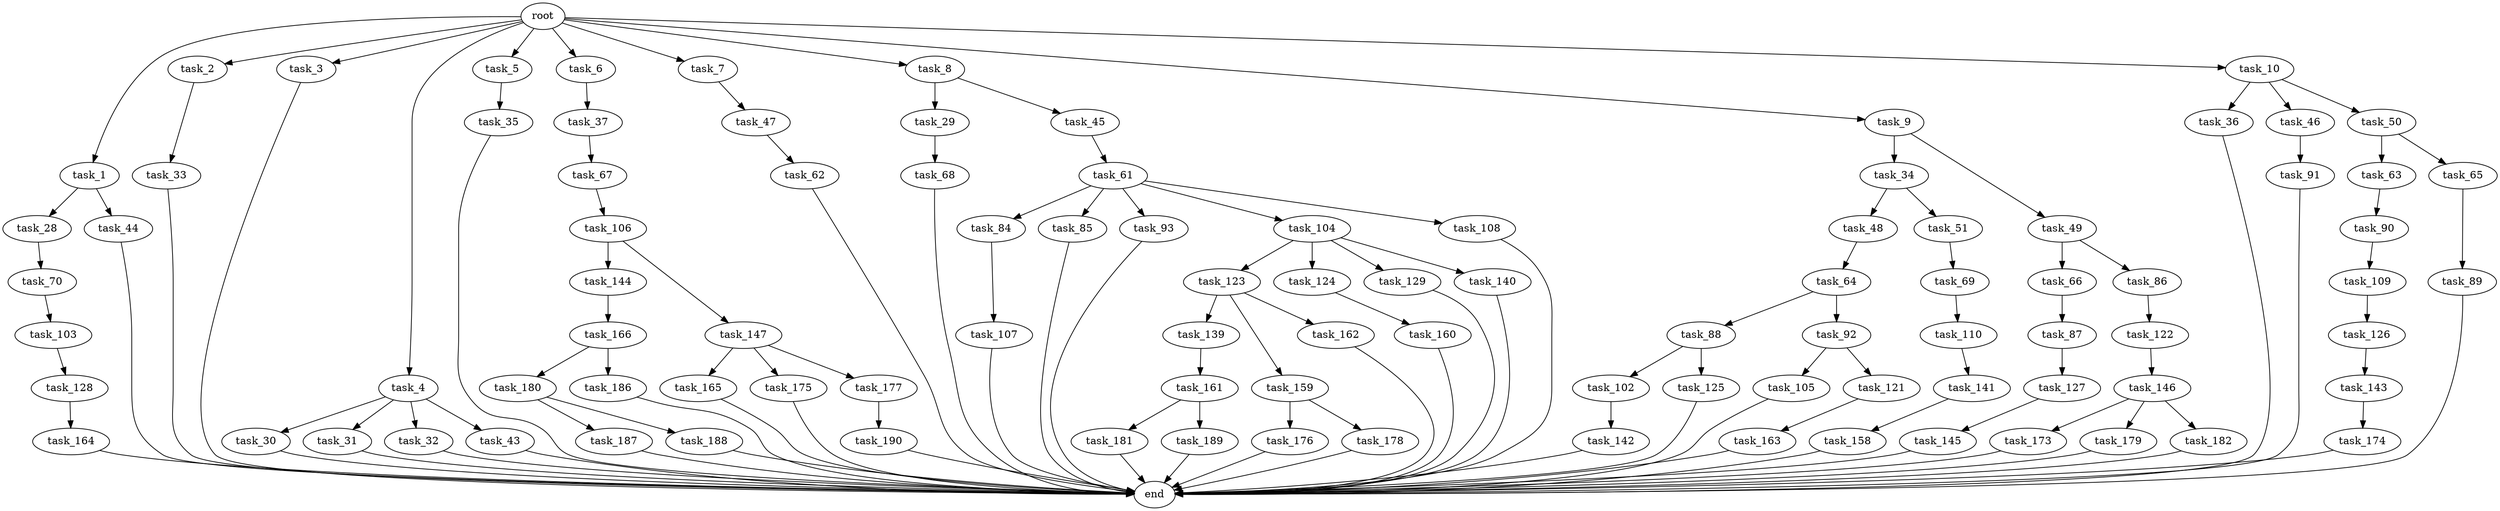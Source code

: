 digraph G {
  root [size="0.000000"];
  task_1 [size="10.240000"];
  task_2 [size="10.240000"];
  task_3 [size="10.240000"];
  task_4 [size="10.240000"];
  task_5 [size="10.240000"];
  task_6 [size="10.240000"];
  task_7 [size="10.240000"];
  task_8 [size="10.240000"];
  task_9 [size="10.240000"];
  task_10 [size="10.240000"];
  task_28 [size="4209067950.080000"];
  task_29 [size="773094113.280000"];
  task_30 [size="343597383.680000"];
  task_31 [size="343597383.680000"];
  task_32 [size="343597383.680000"];
  task_33 [size="4209067950.080000"];
  task_34 [size="1374389534.720000"];
  task_35 [size="4209067950.080000"];
  task_36 [size="4209067950.080000"];
  task_37 [size="3092376453.120000"];
  task_43 [size="343597383.680000"];
  task_44 [size="4209067950.080000"];
  task_45 [size="773094113.280000"];
  task_46 [size="4209067950.080000"];
  task_47 [size="5497558138.880000"];
  task_48 [size="6957847019.520000"];
  task_49 [size="1374389534.720000"];
  task_50 [size="4209067950.080000"];
  task_51 [size="6957847019.520000"];
  task_61 [size="343597383.680000"];
  task_62 [size="3092376453.120000"];
  task_63 [size="773094113.280000"];
  task_64 [size="2147483648.000000"];
  task_65 [size="773094113.280000"];
  task_66 [size="773094113.280000"];
  task_67 [size="773094113.280000"];
  task_68 [size="343597383.680000"];
  task_69 [size="343597383.680000"];
  task_70 [size="1374389534.720000"];
  task_84 [size="6957847019.520000"];
  task_85 [size="6957847019.520000"];
  task_86 [size="773094113.280000"];
  task_87 [size="2147483648.000000"];
  task_88 [size="8589934592.000000"];
  task_89 [size="773094113.280000"];
  task_90 [size="4209067950.080000"];
  task_91 [size="1374389534.720000"];
  task_92 [size="8589934592.000000"];
  task_93 [size="6957847019.520000"];
  task_102 [size="2147483648.000000"];
  task_103 [size="5497558138.880000"];
  task_104 [size="6957847019.520000"];
  task_105 [size="5497558138.880000"];
  task_106 [size="1374389534.720000"];
  task_107 [size="4209067950.080000"];
  task_108 [size="6957847019.520000"];
  task_109 [size="6957847019.520000"];
  task_110 [size="2147483648.000000"];
  task_121 [size="5497558138.880000"];
  task_122 [size="5497558138.880000"];
  task_123 [size="5497558138.880000"];
  task_124 [size="5497558138.880000"];
  task_125 [size="2147483648.000000"];
  task_126 [size="8589934592.000000"];
  task_127 [size="3092376453.120000"];
  task_128 [size="773094113.280000"];
  task_129 [size="5497558138.880000"];
  task_139 [size="2147483648.000000"];
  task_140 [size="5497558138.880000"];
  task_141 [size="343597383.680000"];
  task_142 [size="8589934592.000000"];
  task_143 [size="1374389534.720000"];
  task_144 [size="2147483648.000000"];
  task_145 [size="1374389534.720000"];
  task_146 [size="1374389534.720000"];
  task_147 [size="2147483648.000000"];
  task_158 [size="5497558138.880000"];
  task_159 [size="2147483648.000000"];
  task_160 [size="343597383.680000"];
  task_161 [size="3092376453.120000"];
  task_162 [size="2147483648.000000"];
  task_163 [size="3092376453.120000"];
  task_164 [size="773094113.280000"];
  task_165 [size="4209067950.080000"];
  task_166 [size="773094113.280000"];
  task_173 [size="6957847019.520000"];
  task_174 [size="1374389534.720000"];
  task_175 [size="4209067950.080000"];
  task_176 [size="4209067950.080000"];
  task_177 [size="4209067950.080000"];
  task_178 [size="4209067950.080000"];
  task_179 [size="6957847019.520000"];
  task_180 [size="3092376453.120000"];
  task_181 [size="3092376453.120000"];
  task_182 [size="6957847019.520000"];
  task_186 [size="3092376453.120000"];
  task_187 [size="5497558138.880000"];
  task_188 [size="5497558138.880000"];
  task_189 [size="3092376453.120000"];
  task_190 [size="1374389534.720000"];
  end [size="0.000000"];

  root -> task_1 [size="1.000000"];
  root -> task_2 [size="1.000000"];
  root -> task_3 [size="1.000000"];
  root -> task_4 [size="1.000000"];
  root -> task_5 [size="1.000000"];
  root -> task_6 [size="1.000000"];
  root -> task_7 [size="1.000000"];
  root -> task_8 [size="1.000000"];
  root -> task_9 [size="1.000000"];
  root -> task_10 [size="1.000000"];
  task_1 -> task_28 [size="411041792.000000"];
  task_1 -> task_44 [size="411041792.000000"];
  task_2 -> task_33 [size="411041792.000000"];
  task_3 -> end [size="1.000000"];
  task_4 -> task_30 [size="33554432.000000"];
  task_4 -> task_31 [size="33554432.000000"];
  task_4 -> task_32 [size="33554432.000000"];
  task_4 -> task_43 [size="33554432.000000"];
  task_5 -> task_35 [size="411041792.000000"];
  task_6 -> task_37 [size="301989888.000000"];
  task_7 -> task_47 [size="536870912.000000"];
  task_8 -> task_29 [size="75497472.000000"];
  task_8 -> task_45 [size="75497472.000000"];
  task_9 -> task_34 [size="134217728.000000"];
  task_9 -> task_49 [size="134217728.000000"];
  task_10 -> task_36 [size="411041792.000000"];
  task_10 -> task_46 [size="411041792.000000"];
  task_10 -> task_50 [size="411041792.000000"];
  task_28 -> task_70 [size="134217728.000000"];
  task_29 -> task_68 [size="33554432.000000"];
  task_30 -> end [size="1.000000"];
  task_31 -> end [size="1.000000"];
  task_32 -> end [size="1.000000"];
  task_33 -> end [size="1.000000"];
  task_34 -> task_48 [size="679477248.000000"];
  task_34 -> task_51 [size="679477248.000000"];
  task_35 -> end [size="1.000000"];
  task_36 -> end [size="1.000000"];
  task_37 -> task_67 [size="75497472.000000"];
  task_43 -> end [size="1.000000"];
  task_44 -> end [size="1.000000"];
  task_45 -> task_61 [size="33554432.000000"];
  task_46 -> task_91 [size="134217728.000000"];
  task_47 -> task_62 [size="301989888.000000"];
  task_48 -> task_64 [size="209715200.000000"];
  task_49 -> task_66 [size="75497472.000000"];
  task_49 -> task_86 [size="75497472.000000"];
  task_50 -> task_63 [size="75497472.000000"];
  task_50 -> task_65 [size="75497472.000000"];
  task_51 -> task_69 [size="33554432.000000"];
  task_61 -> task_84 [size="679477248.000000"];
  task_61 -> task_85 [size="679477248.000000"];
  task_61 -> task_93 [size="679477248.000000"];
  task_61 -> task_104 [size="679477248.000000"];
  task_61 -> task_108 [size="679477248.000000"];
  task_62 -> end [size="1.000000"];
  task_63 -> task_90 [size="411041792.000000"];
  task_64 -> task_88 [size="838860800.000000"];
  task_64 -> task_92 [size="838860800.000000"];
  task_65 -> task_89 [size="75497472.000000"];
  task_66 -> task_87 [size="209715200.000000"];
  task_67 -> task_106 [size="134217728.000000"];
  task_68 -> end [size="1.000000"];
  task_69 -> task_110 [size="209715200.000000"];
  task_70 -> task_103 [size="536870912.000000"];
  task_84 -> task_107 [size="411041792.000000"];
  task_85 -> end [size="1.000000"];
  task_86 -> task_122 [size="536870912.000000"];
  task_87 -> task_127 [size="301989888.000000"];
  task_88 -> task_102 [size="209715200.000000"];
  task_88 -> task_125 [size="209715200.000000"];
  task_89 -> end [size="1.000000"];
  task_90 -> task_109 [size="679477248.000000"];
  task_91 -> end [size="1.000000"];
  task_92 -> task_105 [size="536870912.000000"];
  task_92 -> task_121 [size="536870912.000000"];
  task_93 -> end [size="1.000000"];
  task_102 -> task_142 [size="838860800.000000"];
  task_103 -> task_128 [size="75497472.000000"];
  task_104 -> task_123 [size="536870912.000000"];
  task_104 -> task_124 [size="536870912.000000"];
  task_104 -> task_129 [size="536870912.000000"];
  task_104 -> task_140 [size="536870912.000000"];
  task_105 -> end [size="1.000000"];
  task_106 -> task_144 [size="209715200.000000"];
  task_106 -> task_147 [size="209715200.000000"];
  task_107 -> end [size="1.000000"];
  task_108 -> end [size="1.000000"];
  task_109 -> task_126 [size="838860800.000000"];
  task_110 -> task_141 [size="33554432.000000"];
  task_121 -> task_163 [size="301989888.000000"];
  task_122 -> task_146 [size="134217728.000000"];
  task_123 -> task_139 [size="209715200.000000"];
  task_123 -> task_159 [size="209715200.000000"];
  task_123 -> task_162 [size="209715200.000000"];
  task_124 -> task_160 [size="33554432.000000"];
  task_125 -> end [size="1.000000"];
  task_126 -> task_143 [size="134217728.000000"];
  task_127 -> task_145 [size="134217728.000000"];
  task_128 -> task_164 [size="75497472.000000"];
  task_129 -> end [size="1.000000"];
  task_139 -> task_161 [size="301989888.000000"];
  task_140 -> end [size="1.000000"];
  task_141 -> task_158 [size="536870912.000000"];
  task_142 -> end [size="1.000000"];
  task_143 -> task_174 [size="134217728.000000"];
  task_144 -> task_166 [size="75497472.000000"];
  task_145 -> end [size="1.000000"];
  task_146 -> task_173 [size="679477248.000000"];
  task_146 -> task_179 [size="679477248.000000"];
  task_146 -> task_182 [size="679477248.000000"];
  task_147 -> task_165 [size="411041792.000000"];
  task_147 -> task_175 [size="411041792.000000"];
  task_147 -> task_177 [size="411041792.000000"];
  task_158 -> end [size="1.000000"];
  task_159 -> task_176 [size="411041792.000000"];
  task_159 -> task_178 [size="411041792.000000"];
  task_160 -> end [size="1.000000"];
  task_161 -> task_181 [size="301989888.000000"];
  task_161 -> task_189 [size="301989888.000000"];
  task_162 -> end [size="1.000000"];
  task_163 -> end [size="1.000000"];
  task_164 -> end [size="1.000000"];
  task_165 -> end [size="1.000000"];
  task_166 -> task_180 [size="301989888.000000"];
  task_166 -> task_186 [size="301989888.000000"];
  task_173 -> end [size="1.000000"];
  task_174 -> end [size="1.000000"];
  task_175 -> end [size="1.000000"];
  task_176 -> end [size="1.000000"];
  task_177 -> task_190 [size="134217728.000000"];
  task_178 -> end [size="1.000000"];
  task_179 -> end [size="1.000000"];
  task_180 -> task_187 [size="536870912.000000"];
  task_180 -> task_188 [size="536870912.000000"];
  task_181 -> end [size="1.000000"];
  task_182 -> end [size="1.000000"];
  task_186 -> end [size="1.000000"];
  task_187 -> end [size="1.000000"];
  task_188 -> end [size="1.000000"];
  task_189 -> end [size="1.000000"];
  task_190 -> end [size="1.000000"];
}
